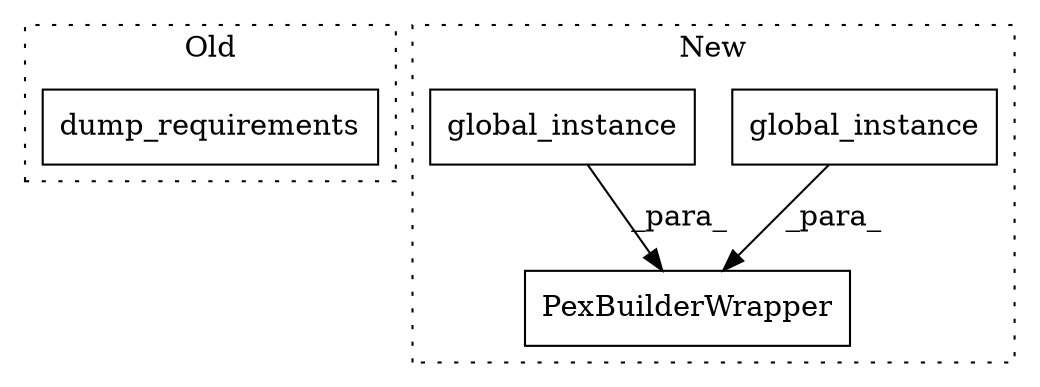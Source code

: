 digraph G {
subgraph cluster0 {
1 [label="dump_requirements" a="32" s="7520,7622" l="18,1" shape="box"];
label = "Old";
style="dotted";
}
subgraph cluster1 {
2 [label="global_instance" a="32" s="6368" l="17" shape="box"];
3 [label="PexBuilderWrapper" a="32" s="6307,6432" l="18,1" shape="box"];
4 [label="global_instance" a="32" s="6398" l="17" shape="box"];
label = "New";
style="dotted";
}
2 -> 3 [label="_para_"];
4 -> 3 [label="_para_"];
}